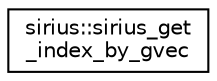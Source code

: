 digraph "Graphical Class Hierarchy"
{
 // INTERACTIVE_SVG=YES
  edge [fontname="Helvetica",fontsize="10",labelfontname="Helvetica",labelfontsize="10"];
  node [fontname="Helvetica",fontsize="10",shape=record];
  rankdir="LR";
  Node1 [label="sirius::sirius_get\l_index_by_gvec",height=0.2,width=0.4,color="black", fillcolor="white", style="filled",URL="$interfacesirius_1_1sirius__get__index__by__gvec.html"];
}
